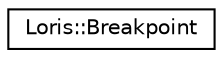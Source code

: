 digraph "Graphical Class Hierarchy"
{
 // LATEX_PDF_SIZE
  edge [fontname="Helvetica",fontsize="10",labelfontname="Helvetica",labelfontsize="10"];
  node [fontname="Helvetica",fontsize="10",shape=record];
  rankdir="LR";
  Node0 [label="Loris::Breakpoint",height=0.2,width=0.4,color="black", fillcolor="white", style="filled",URL="$a00119.html",tooltip=" "];
}
